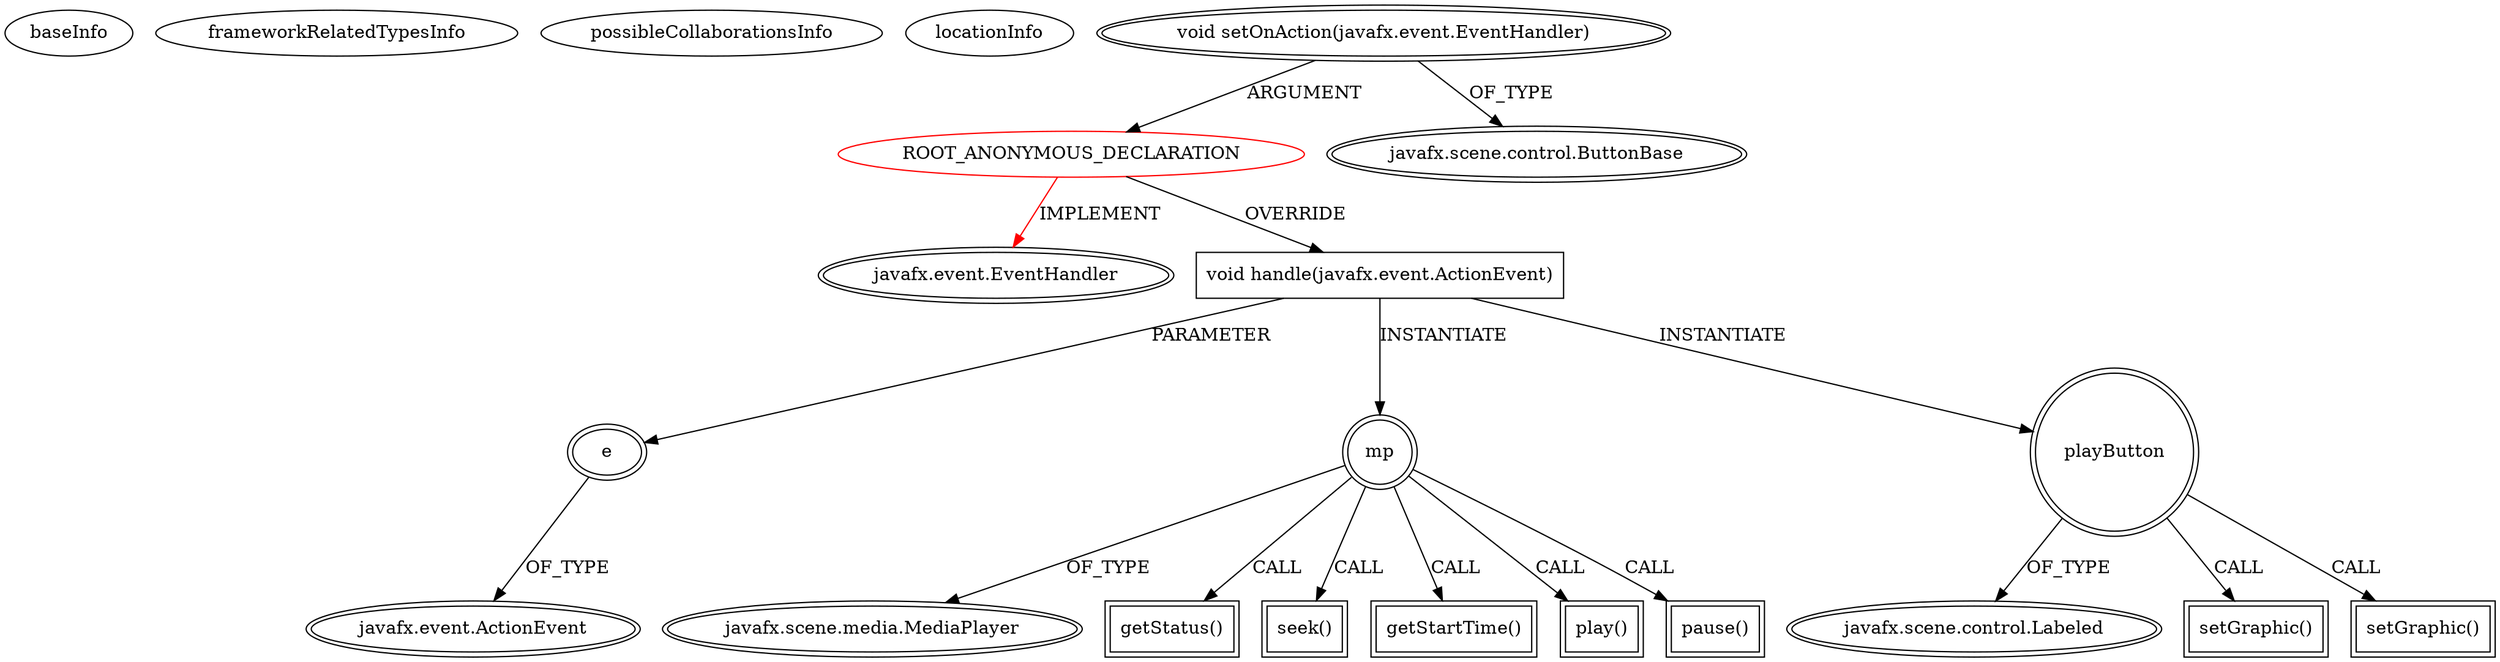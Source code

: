 digraph {
baseInfo[graphId=3234,category="extension_graph",isAnonymous=true,possibleRelation=false]
frameworkRelatedTypesInfo[0="javafx.event.EventHandler"]
possibleCollaborationsInfo[]
locationInfo[projectName="jackpaparian-FRED_Navigator_Classroom",filePath="/jackpaparian-FRED_Navigator_Classroom/FRED_Navigator_Classroom-master/JavaFX Code/FREDNavigatorTopic1/src/frednavigatortopic1/MediaControl.java",contextSignature="void MediaControl(javafx.scene.media.MediaPlayer)",graphId="3234"]
0[label="ROOT_ANONYMOUS_DECLARATION",vertexType="ROOT_ANONYMOUS_DECLARATION",isFrameworkType=false,color=red]
1[label="javafx.event.EventHandler",vertexType="FRAMEWORK_INTERFACE_TYPE",isFrameworkType=true,peripheries=2]
2[label="void setOnAction(javafx.event.EventHandler)",vertexType="OUTSIDE_CALL",isFrameworkType=true,peripheries=2]
3[label="javafx.scene.control.ButtonBase",vertexType="FRAMEWORK_CLASS_TYPE",isFrameworkType=true,peripheries=2]
4[label="void handle(javafx.event.ActionEvent)",vertexType="OVERRIDING_METHOD_DECLARATION",isFrameworkType=false,shape=box]
5[label="e",vertexType="PARAMETER_DECLARATION",isFrameworkType=true,peripheries=2]
6[label="javafx.event.ActionEvent",vertexType="FRAMEWORK_CLASS_TYPE",isFrameworkType=true,peripheries=2]
7[label="mp",vertexType="VARIABLE_EXPRESION",isFrameworkType=true,peripheries=2,shape=circle]
9[label="javafx.scene.media.MediaPlayer",vertexType="FRAMEWORK_CLASS_TYPE",isFrameworkType=true,peripheries=2]
8[label="getStatus()",vertexType="INSIDE_CALL",isFrameworkType=true,peripheries=2,shape=box]
11[label="seek()",vertexType="INSIDE_CALL",isFrameworkType=true,peripheries=2,shape=box]
13[label="getStartTime()",vertexType="INSIDE_CALL",isFrameworkType=true,peripheries=2,shape=box]
14[label="playButton",vertexType="VARIABLE_EXPRESION",isFrameworkType=true,peripheries=2,shape=circle]
16[label="javafx.scene.control.Labeled",vertexType="FRAMEWORK_CLASS_TYPE",isFrameworkType=true,peripheries=2]
15[label="setGraphic()",vertexType="INSIDE_CALL",isFrameworkType=true,peripheries=2,shape=box]
18[label="play()",vertexType="INSIDE_CALL",isFrameworkType=true,peripheries=2,shape=box]
20[label="setGraphic()",vertexType="INSIDE_CALL",isFrameworkType=true,peripheries=2,shape=box]
22[label="pause()",vertexType="INSIDE_CALL",isFrameworkType=true,peripheries=2,shape=box]
0->1[label="IMPLEMENT",color=red]
2->0[label="ARGUMENT"]
2->3[label="OF_TYPE"]
0->4[label="OVERRIDE"]
5->6[label="OF_TYPE"]
4->5[label="PARAMETER"]
4->7[label="INSTANTIATE"]
7->9[label="OF_TYPE"]
7->8[label="CALL"]
7->11[label="CALL"]
7->13[label="CALL"]
4->14[label="INSTANTIATE"]
14->16[label="OF_TYPE"]
14->15[label="CALL"]
7->18[label="CALL"]
14->20[label="CALL"]
7->22[label="CALL"]
}
